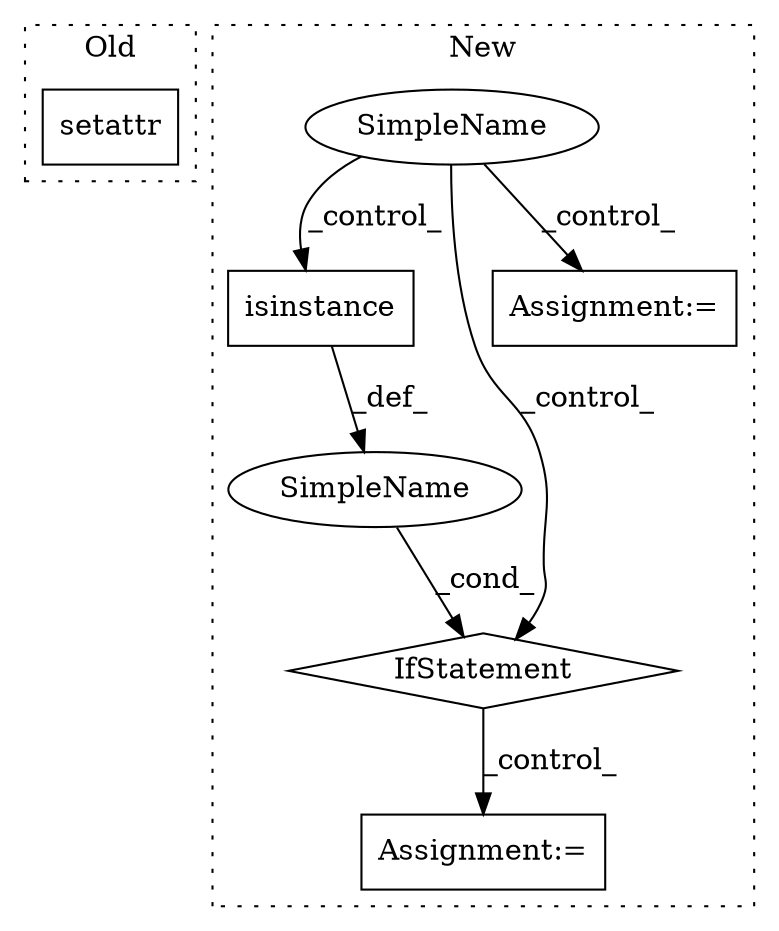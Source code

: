digraph G {
subgraph cluster0 {
1 [label="setattr" a="32" s="286,340" l="8,1" shape="box"];
label = "Old";
style="dotted";
}
subgraph cluster1 {
2 [label="isinstance" a="32" s="519,542" l="11,1" shape="box"];
3 [label="IfStatement" a="25" s="515,543" l="4,2" shape="diamond"];
4 [label="Assignment:=" a="7" s="614" l="1" shape="box"];
5 [label="SimpleName" a="42" s="" l="" shape="ellipse"];
6 [label="SimpleName" a="42" s="" l="" shape="ellipse"];
7 [label="Assignment:=" a="7" s="493" l="2" shape="box"];
label = "New";
style="dotted";
}
2 -> 5 [label="_def_"];
3 -> 4 [label="_control_"];
5 -> 3 [label="_cond_"];
6 -> 7 [label="_control_"];
6 -> 2 [label="_control_"];
6 -> 3 [label="_control_"];
}
